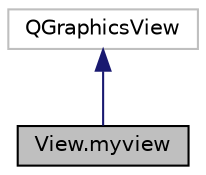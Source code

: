 digraph "View.myview"
{
 // LATEX_PDF_SIZE
  edge [fontname="Helvetica",fontsize="10",labelfontname="Helvetica",labelfontsize="10"];
  node [fontname="Helvetica",fontsize="10",shape=record];
  Node2 [label="View.myview",height=0.2,width=0.4,color="black", fillcolor="grey75", style="filled", fontcolor="black",tooltip="Class myview : allow us to override functions from QGraphicsView, for zoom, background and grid."];
  Node3 -> Node2 [dir="back",color="midnightblue",fontsize="10",style="solid",fontname="Helvetica"];
  Node3 [label="QGraphicsView",height=0.2,width=0.4,color="grey75", fillcolor="white", style="filled",tooltip=" "];
}
